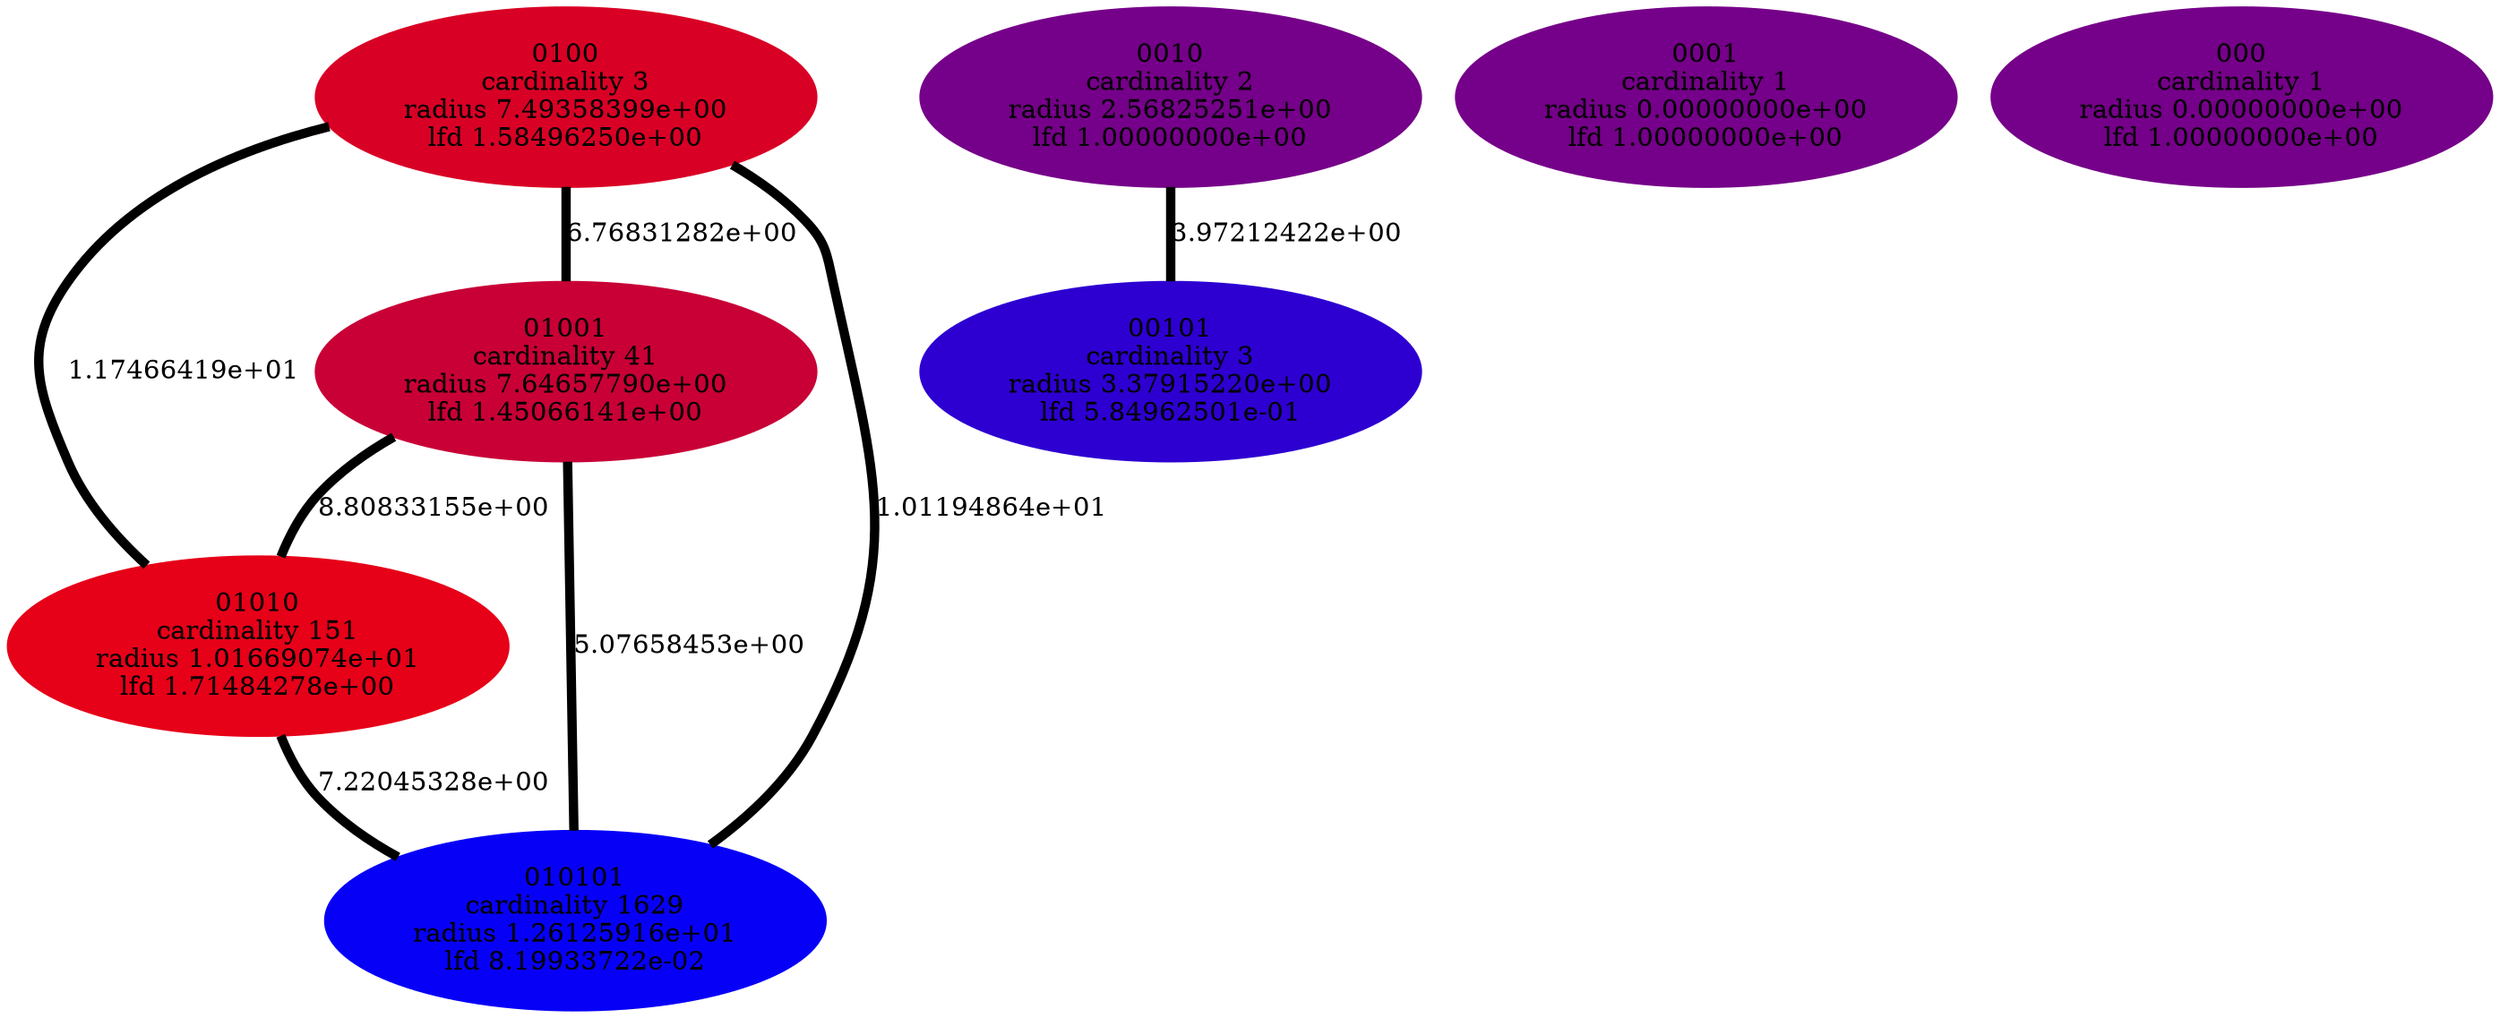 graph cardio {
    edge[style=solid, penwidth="5", labeldistance="10"]
    0100 [label="0100\ncardinality 3\nradius 7.49358399e+00\nlfd 1.58496250e+00", color="#D90025", style="filled"]
    00101 [label="00101\ncardinality 3\nradius 3.37915220e+00\nlfd 5.84962501e-01", color="#2D00D1", style="filled"]
    0001 [label="0001\ncardinality 1\nradius 0.00000000e+00\nlfd 1.00000000e+00", color="#750089", style="filled"]
    01010 [label="01010\ncardinality 151\nradius 1.01669074e+01\nlfd 1.71484278e+00", color="#E60018", style="filled"]
    01001 [label="01001\ncardinality 41\nradius 7.64657790e+00\nlfd 1.45066141e+00", color="#C80036", style="filled"]
    0010 [label="0010\ncardinality 2\nradius 2.56825251e+00\nlfd 1.00000000e+00", color="#750089", style="filled"]
    000 [label="000\ncardinality 1\nradius 0.00000000e+00\nlfd 1.00000000e+00", color="#750089", style="filled"]
    010101 [label="010101\ncardinality 1629\nradius 1.26125916e+01\nlfd 8.19933722e-02", color="#0700F7", style="filled"]
    01001 -- 01010 [label="8.80833155e+00"]
    01001 -- 010101 [label="5.07658453e+00"]
    0010 -- 00101 [label="3.97212422e+00"]
    01010 -- 010101 [label="7.22045328e+00"]
    0100 -- 01001 [label="6.76831282e+00"]
    0100 -- 010101 [label="1.01194864e+01"]
    0100 -- 01010 [label="1.17466419e+01"]
}